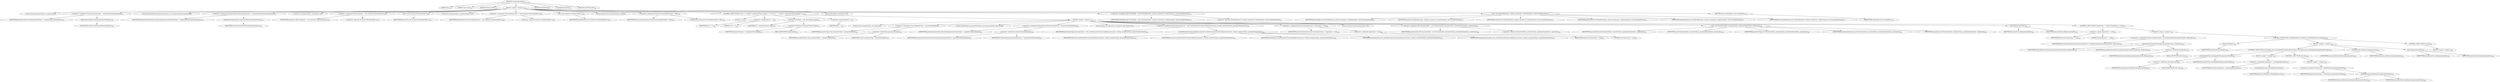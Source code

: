digraph "createMethodInfo" {  
"666" [label = <(METHOD,createMethodInfo)<SUB>233</SUB>> ]
"28" [label = <(PARAM,this)<SUB>233</SUB>> ]
"667" [label = <(PARAM,Class clazz)<SUB>233</SUB>> ]
"668" [label = <(PARAM,Method method)<SUB>233</SUB>> ]
"669" [label = <(BLOCK,&lt;empty&gt;,&lt;empty&gt;)<SUB>233</SUB>> ]
"670" [label = <(LOCAL,Class[] parameterTypes: java.lang.Class[])> ]
"671" [label = <(&lt;operator&gt;.assignment,Class[] parameterTypes = method.getParameterTypes())<SUB>234</SUB>> ]
"672" [label = <(IDENTIFIER,parameterTypes,Class[] parameterTypes = method.getParameterTypes())<SUB>234</SUB>> ]
"673" [label = <(getParameterTypes,method.getParameterTypes())<SUB>234</SUB>> ]
"674" [label = <(IDENTIFIER,method,method.getParameterTypes())<SUB>234</SUB>> ]
"675" [label = <(LOCAL,Annotation[][] parametersAnnotations: java.lang.annotation.Annotation[][])> ]
"676" [label = <(&lt;operator&gt;.assignment,Annotation[][] parametersAnnotations = method.getParameterAnnotations())<SUB>235</SUB>> ]
"677" [label = <(IDENTIFIER,parametersAnnotations,Annotation[][] parametersAnnotations = method.getParameterAnnotations())<SUB>235</SUB>> ]
"678" [label = <(getParameterAnnotations,method.getParameterAnnotations())<SUB>235</SUB>> ]
"679" [label = <(IDENTIFIER,method,method.getParameterAnnotations())<SUB>235</SUB>> ]
"24" [label = <(LOCAL,List&lt;ParameterInfo&gt; parameters: ANY)> ]
"680" [label = <(&lt;operator&gt;.assignment,ANY parameters = new ArrayList&lt;ParameterInfo&gt;())<SUB>237</SUB>> ]
"681" [label = <(IDENTIFIER,parameters,ANY parameters = new ArrayList&lt;ParameterInfo&gt;())<SUB>237</SUB>> ]
"682" [label = <(&lt;operator&gt;.alloc,new ArrayList&lt;ParameterInfo&gt;())<SUB>237</SUB>> ]
"683" [label = <(&lt;init&gt;,new ArrayList&lt;ParameterInfo&gt;())<SUB>237</SUB>> ]
"23" [label = <(IDENTIFIER,parameters,new ArrayList&lt;ParameterInfo&gt;())<SUB>237</SUB>> ]
"26" [label = <(LOCAL,List&lt;ParameterInfo&gt; bodyParameters: ANY)> ]
"684" [label = <(&lt;operator&gt;.assignment,ANY bodyParameters = new ArrayList&lt;ParameterInfo&gt;())<SUB>238</SUB>> ]
"685" [label = <(IDENTIFIER,bodyParameters,ANY bodyParameters = new ArrayList&lt;ParameterInfo&gt;())<SUB>238</SUB>> ]
"686" [label = <(&lt;operator&gt;.alloc,new ArrayList&lt;ParameterInfo&gt;())<SUB>238</SUB>> ]
"687" [label = <(&lt;init&gt;,new ArrayList&lt;ParameterInfo&gt;())<SUB>238</SUB>> ]
"25" [label = <(IDENTIFIER,bodyParameters,new ArrayList&lt;ParameterInfo&gt;())<SUB>238</SUB>> ]
"688" [label = <(LOCAL,boolean hasCustomAnnotation: boolean)> ]
"689" [label = <(&lt;operator&gt;.assignment,boolean hasCustomAnnotation = false)<SUB>240</SUB>> ]
"690" [label = <(IDENTIFIER,hasCustomAnnotation,boolean hasCustomAnnotation = false)<SUB>240</SUB>> ]
"691" [label = <(LITERAL,false,boolean hasCustomAnnotation = false)<SUB>240</SUB>> ]
"692" [label = <(CONTROL_STRUCTURE,for (int i = 0; Some(i &lt; parameterTypes.length); i++),for (int i = 0; Some(i &lt; parameterTypes.length); i++))<SUB>241</SUB>> ]
"693" [label = <(LOCAL,int i: int)> ]
"694" [label = <(&lt;operator&gt;.assignment,int i = 0)<SUB>241</SUB>> ]
"695" [label = <(IDENTIFIER,i,int i = 0)<SUB>241</SUB>> ]
"696" [label = <(LITERAL,0,int i = 0)<SUB>241</SUB>> ]
"697" [label = <(&lt;operator&gt;.lessThan,i &lt; parameterTypes.length)<SUB>241</SUB>> ]
"698" [label = <(IDENTIFIER,i,i &lt; parameterTypes.length)<SUB>241</SUB>> ]
"699" [label = <(&lt;operator&gt;.fieldAccess,parameterTypes.length)<SUB>241</SUB>> ]
"700" [label = <(IDENTIFIER,parameterTypes,i &lt; parameterTypes.length)<SUB>241</SUB>> ]
"701" [label = <(FIELD_IDENTIFIER,length,length)<SUB>241</SUB>> ]
"702" [label = <(&lt;operator&gt;.postIncrement,i++)<SUB>241</SUB>> ]
"703" [label = <(IDENTIFIER,i,i++)<SUB>241</SUB>> ]
"704" [label = <(BLOCK,&lt;empty&gt;,&lt;empty&gt;)<SUB>241</SUB>> ]
"705" [label = <(LOCAL,Class parameterType: java.lang.Class)> ]
"706" [label = <(&lt;operator&gt;.assignment,Class parameterType = parameterTypes[i])<SUB>242</SUB>> ]
"707" [label = <(IDENTIFIER,parameterType,Class parameterType = parameterTypes[i])<SUB>242</SUB>> ]
"708" [label = <(&lt;operator&gt;.indexAccess,parameterTypes[i])<SUB>242</SUB>> ]
"709" [label = <(IDENTIFIER,parameterTypes,Class parameterType = parameterTypes[i])<SUB>242</SUB>> ]
"710" [label = <(IDENTIFIER,i,Class parameterType = parameterTypes[i])<SUB>242</SUB>> ]
"711" [label = <(LOCAL,Annotation[] parameterAnnotations: java.lang.annotation.Annotation[])> ]
"712" [label = <(&lt;operator&gt;.assignment,Annotation[] parameterAnnotations = parametersAnnotations[i])<SUB>243</SUB>> ]
"713" [label = <(IDENTIFIER,parameterAnnotations,Annotation[] parameterAnnotations = parametersAnnotations[i])<SUB>243</SUB>> ]
"714" [label = <(&lt;operator&gt;.indexAccess,parametersAnnotations[i])<SUB>243</SUB>> ]
"715" [label = <(IDENTIFIER,parametersAnnotations,Annotation[] parameterAnnotations = parametersAnnotations[i])<SUB>243</SUB>> ]
"716" [label = <(IDENTIFIER,i,Annotation[] parameterAnnotations = parametersAnnotations[i])<SUB>243</SUB>> ]
"717" [label = <(LOCAL,Expression expression: org.apache.camel.Expression)> ]
"718" [label = <(&lt;operator&gt;.assignment,Expression expression = this.createParameterUnmarshalExpression(clazz, method, parameterType, parameterAnnotations))<SUB>244</SUB>> ]
"719" [label = <(IDENTIFIER,expression,Expression expression = this.createParameterUnmarshalExpression(clazz, method, parameterType, parameterAnnotations))<SUB>244</SUB>> ]
"720" [label = <(createParameterUnmarshalExpression,this.createParameterUnmarshalExpression(clazz, method, parameterType, parameterAnnotations))<SUB>244</SUB>> ]
"27" [label = <(IDENTIFIER,this,this.createParameterUnmarshalExpression(clazz, method, parameterType, parameterAnnotations))<SUB>244</SUB>> ]
"721" [label = <(IDENTIFIER,clazz,this.createParameterUnmarshalExpression(clazz, method, parameterType, parameterAnnotations))<SUB>244</SUB>> ]
"722" [label = <(IDENTIFIER,method,this.createParameterUnmarshalExpression(clazz, method, parameterType, parameterAnnotations))<SUB>244</SUB>> ]
"723" [label = <(IDENTIFIER,parameterType,this.createParameterUnmarshalExpression(clazz, method, parameterType, parameterAnnotations))<SUB>244</SUB>> ]
"724" [label = <(IDENTIFIER,parameterAnnotations,this.createParameterUnmarshalExpression(clazz, method, parameterType, parameterAnnotations))<SUB>245</SUB>> ]
"725" [label = <(&lt;operators&gt;.assignmentOr,hasCustomAnnotation |= expression != null)<SUB>246</SUB>> ]
"726" [label = <(IDENTIFIER,hasCustomAnnotation,hasCustomAnnotation |= expression != null)<SUB>246</SUB>> ]
"727" [label = <(&lt;operator&gt;.notEquals,expression != null)<SUB>246</SUB>> ]
"728" [label = <(IDENTIFIER,expression,expression != null)<SUB>246</SUB>> ]
"729" [label = <(LITERAL,null,expression != null)<SUB>246</SUB>> ]
"30" [label = <(LOCAL,ParameterInfo parameterInfo: ANY)> ]
"730" [label = <(&lt;operator&gt;.assignment,ANY parameterInfo = new ParameterInfo(i, parameterType, parameterAnnotations, expression))<SUB>248</SUB>> ]
"731" [label = <(IDENTIFIER,parameterInfo,ANY parameterInfo = new ParameterInfo(i, parameterType, parameterAnnotations, expression))<SUB>248</SUB>> ]
"732" [label = <(&lt;operator&gt;.alloc,new ParameterInfo(i, parameterType, parameterAnnotations, expression))<SUB>248</SUB>> ]
"733" [label = <(&lt;init&gt;,new ParameterInfo(i, parameterType, parameterAnnotations, expression))<SUB>248</SUB>> ]
"29" [label = <(IDENTIFIER,parameterInfo,new ParameterInfo(i, parameterType, parameterAnnotations, expression))<SUB>248</SUB>> ]
"734" [label = <(IDENTIFIER,i,new ParameterInfo(i, parameterType, parameterAnnotations, expression))<SUB>248</SUB>> ]
"735" [label = <(IDENTIFIER,parameterType,new ParameterInfo(i, parameterType, parameterAnnotations, expression))<SUB>248</SUB>> ]
"736" [label = <(IDENTIFIER,parameterAnnotations,new ParameterInfo(i, parameterType, parameterAnnotations, expression))<SUB>248</SUB>> ]
"737" [label = <(IDENTIFIER,expression,new ParameterInfo(i, parameterType, parameterAnnotations, expression))<SUB>249</SUB>> ]
"738" [label = <(add,add(parameterInfo))<SUB>250</SUB>> ]
"739" [label = <(IDENTIFIER,parameters,add(parameterInfo))<SUB>250</SUB>> ]
"740" [label = <(IDENTIFIER,parameterInfo,add(parameterInfo))<SUB>250</SUB>> ]
"741" [label = <(CONTROL_STRUCTURE,if (expression == null),if (expression == null))<SUB>252</SUB>> ]
"742" [label = <(&lt;operator&gt;.equals,expression == null)<SUB>252</SUB>> ]
"743" [label = <(IDENTIFIER,expression,expression == null)<SUB>252</SUB>> ]
"744" [label = <(LITERAL,null,expression == null)<SUB>252</SUB>> ]
"745" [label = <(BLOCK,&lt;empty&gt;,&lt;empty&gt;)<SUB>252</SUB>> ]
"746" [label = <(&lt;operators&gt;.assignmentOr,hasCustomAnnotation |= hasAnnotation(parameterAnnotations, Body.class))<SUB>253</SUB>> ]
"747" [label = <(IDENTIFIER,hasCustomAnnotation,hasCustomAnnotation |= hasAnnotation(parameterAnnotations, Body.class))<SUB>253</SUB>> ]
"748" [label = <(hasAnnotation,hasAnnotation(parameterAnnotations, Body.class))<SUB>253</SUB>> ]
"749" [label = <(IDENTIFIER,ObjectHelper,hasAnnotation(parameterAnnotations, Body.class))<SUB>253</SUB>> ]
"750" [label = <(IDENTIFIER,parameterAnnotations,hasAnnotation(parameterAnnotations, Body.class))<SUB>253</SUB>> ]
"751" [label = <(&lt;operator&gt;.fieldAccess,Body.class)<SUB>253</SUB>> ]
"752" [label = <(IDENTIFIER,Body,hasAnnotation(parameterAnnotations, Body.class))<SUB>253</SUB>> ]
"753" [label = <(FIELD_IDENTIFIER,class,class)<SUB>253</SUB>> ]
"754" [label = <(CONTROL_STRUCTURE,if (bodyParameters.isEmpty()),if (bodyParameters.isEmpty()))<SUB>254</SUB>> ]
"755" [label = <(isEmpty,isEmpty())<SUB>254</SUB>> ]
"756" [label = <(IDENTIFIER,bodyParameters,isEmpty())<SUB>254</SUB>> ]
"757" [label = <(BLOCK,&lt;empty&gt;,&lt;empty&gt;)<SUB>254</SUB>> ]
"758" [label = <(CONTROL_STRUCTURE,if (Exchange.class.isAssignableFrom(parameterType)),if (Exchange.class.isAssignableFrom(parameterType)))<SUB>256</SUB>> ]
"759" [label = <(isAssignableFrom,isAssignableFrom(parameterType))<SUB>256</SUB>> ]
"760" [label = <(&lt;operator&gt;.fieldAccess,Exchange.class)<SUB>256</SUB>> ]
"761" [label = <(IDENTIFIER,Exchange,isAssignableFrom(parameterType))<SUB>256</SUB>> ]
"762" [label = <(FIELD_IDENTIFIER,class,class)<SUB>256</SUB>> ]
"763" [label = <(IDENTIFIER,parameterType,isAssignableFrom(parameterType))<SUB>256</SUB>> ]
"764" [label = <(BLOCK,&lt;empty&gt;,&lt;empty&gt;)<SUB>256</SUB>> ]
"765" [label = <(&lt;operator&gt;.assignment,expression = exchangeExpression())<SUB>257</SUB>> ]
"766" [label = <(IDENTIFIER,expression,expression = exchangeExpression())<SUB>257</SUB>> ]
"767" [label = <(exchangeExpression,exchangeExpression())<SUB>257</SUB>> ]
"768" [label = <(IDENTIFIER,ExpressionBuilder,exchangeExpression())<SUB>257</SUB>> ]
"769" [label = <(CONTROL_STRUCTURE,else,else)<SUB>258</SUB>> ]
"770" [label = <(BLOCK,&lt;empty&gt;,&lt;empty&gt;)<SUB>258</SUB>> ]
"771" [label = <(&lt;operator&gt;.assignment,expression = bodyExpression(parameterType))<SUB>259</SUB>> ]
"772" [label = <(IDENTIFIER,expression,expression = bodyExpression(parameterType))<SUB>259</SUB>> ]
"773" [label = <(bodyExpression,bodyExpression(parameterType))<SUB>259</SUB>> ]
"774" [label = <(IDENTIFIER,ExpressionBuilder,bodyExpression(parameterType))<SUB>259</SUB>> ]
"775" [label = <(IDENTIFIER,parameterType,bodyExpression(parameterType))<SUB>259</SUB>> ]
"776" [label = <(setExpression,setExpression(expression))<SUB>261</SUB>> ]
"777" [label = <(IDENTIFIER,parameterInfo,setExpression(expression))<SUB>261</SUB>> ]
"778" [label = <(IDENTIFIER,expression,setExpression(expression))<SUB>261</SUB>> ]
"779" [label = <(add,add(parameterInfo))<SUB>262</SUB>> ]
"780" [label = <(IDENTIFIER,bodyParameters,add(parameterInfo))<SUB>262</SUB>> ]
"781" [label = <(IDENTIFIER,parameterInfo,add(parameterInfo))<SUB>262</SUB>> ]
"782" [label = <(CONTROL_STRUCTURE,else,else)<SUB>263</SUB>> ]
"783" [label = <(BLOCK,&lt;empty&gt;,&lt;empty&gt;)<SUB>263</SUB>> ]
"32" [label = <(LOCAL,MethodInfo methodInfo: ANY)> ]
"784" [label = <(&lt;operator&gt;.assignment,ANY methodInfo = new MethodInfo(clazz, method, parameters, bodyParameters, hasCustomAnnotation))<SUB>277</SUB>> ]
"785" [label = <(IDENTIFIER,methodInfo,ANY methodInfo = new MethodInfo(clazz, method, parameters, bodyParameters, hasCustomAnnotation))<SUB>277</SUB>> ]
"786" [label = <(&lt;operator&gt;.alloc,new MethodInfo(clazz, method, parameters, bodyParameters, hasCustomAnnotation))<SUB>277</SUB>> ]
"787" [label = <(&lt;init&gt;,new MethodInfo(clazz, method, parameters, bodyParameters, hasCustomAnnotation))<SUB>277</SUB>> ]
"31" [label = <(IDENTIFIER,methodInfo,new MethodInfo(clazz, method, parameters, bodyParameters, hasCustomAnnotation))<SUB>277</SUB>> ]
"788" [label = <(IDENTIFIER,clazz,new MethodInfo(clazz, method, parameters, bodyParameters, hasCustomAnnotation))<SUB>277</SUB>> ]
"789" [label = <(IDENTIFIER,method,new MethodInfo(clazz, method, parameters, bodyParameters, hasCustomAnnotation))<SUB>277</SUB>> ]
"790" [label = <(IDENTIFIER,parameters,new MethodInfo(clazz, method, parameters, bodyParameters, hasCustomAnnotation))<SUB>277</SUB>> ]
"791" [label = <(IDENTIFIER,bodyParameters,new MethodInfo(clazz, method, parameters, bodyParameters, hasCustomAnnotation))<SUB>277</SUB>> ]
"792" [label = <(IDENTIFIER,hasCustomAnnotation,new MethodInfo(clazz, method, parameters, bodyParameters, hasCustomAnnotation))<SUB>277</SUB>> ]
"793" [label = <(RETURN,return methodInfo;,return methodInfo;)<SUB>278</SUB>> ]
"794" [label = <(IDENTIFIER,methodInfo,return methodInfo;)<SUB>278</SUB>> ]
"795" [label = <(MODIFIER,PROTECTED)> ]
"796" [label = <(MODIFIER,VIRTUAL)> ]
"797" [label = <(METHOD_RETURN,ANY)<SUB>233</SUB>> ]
  "666" -> "28" 
  "666" -> "667" 
  "666" -> "668" 
  "666" -> "669" 
  "666" -> "795" 
  "666" -> "796" 
  "666" -> "797" 
  "669" -> "670" 
  "669" -> "671" 
  "669" -> "675" 
  "669" -> "676" 
  "669" -> "24" 
  "669" -> "680" 
  "669" -> "683" 
  "669" -> "26" 
  "669" -> "684" 
  "669" -> "687" 
  "669" -> "688" 
  "669" -> "689" 
  "669" -> "692" 
  "669" -> "32" 
  "669" -> "784" 
  "669" -> "787" 
  "669" -> "793" 
  "671" -> "672" 
  "671" -> "673" 
  "673" -> "674" 
  "676" -> "677" 
  "676" -> "678" 
  "678" -> "679" 
  "680" -> "681" 
  "680" -> "682" 
  "683" -> "23" 
  "684" -> "685" 
  "684" -> "686" 
  "687" -> "25" 
  "689" -> "690" 
  "689" -> "691" 
  "692" -> "693" 
  "692" -> "694" 
  "692" -> "697" 
  "692" -> "702" 
  "692" -> "704" 
  "694" -> "695" 
  "694" -> "696" 
  "697" -> "698" 
  "697" -> "699" 
  "699" -> "700" 
  "699" -> "701" 
  "702" -> "703" 
  "704" -> "705" 
  "704" -> "706" 
  "704" -> "711" 
  "704" -> "712" 
  "704" -> "717" 
  "704" -> "718" 
  "704" -> "725" 
  "704" -> "30" 
  "704" -> "730" 
  "704" -> "733" 
  "704" -> "738" 
  "704" -> "741" 
  "706" -> "707" 
  "706" -> "708" 
  "708" -> "709" 
  "708" -> "710" 
  "712" -> "713" 
  "712" -> "714" 
  "714" -> "715" 
  "714" -> "716" 
  "718" -> "719" 
  "718" -> "720" 
  "720" -> "27" 
  "720" -> "721" 
  "720" -> "722" 
  "720" -> "723" 
  "720" -> "724" 
  "725" -> "726" 
  "725" -> "727" 
  "727" -> "728" 
  "727" -> "729" 
  "730" -> "731" 
  "730" -> "732" 
  "733" -> "29" 
  "733" -> "734" 
  "733" -> "735" 
  "733" -> "736" 
  "733" -> "737" 
  "738" -> "739" 
  "738" -> "740" 
  "741" -> "742" 
  "741" -> "745" 
  "742" -> "743" 
  "742" -> "744" 
  "745" -> "746" 
  "745" -> "754" 
  "746" -> "747" 
  "746" -> "748" 
  "748" -> "749" 
  "748" -> "750" 
  "748" -> "751" 
  "751" -> "752" 
  "751" -> "753" 
  "754" -> "755" 
  "754" -> "757" 
  "754" -> "782" 
  "755" -> "756" 
  "757" -> "758" 
  "757" -> "776" 
  "757" -> "779" 
  "758" -> "759" 
  "758" -> "764" 
  "758" -> "769" 
  "759" -> "760" 
  "759" -> "763" 
  "760" -> "761" 
  "760" -> "762" 
  "764" -> "765" 
  "765" -> "766" 
  "765" -> "767" 
  "767" -> "768" 
  "769" -> "770" 
  "770" -> "771" 
  "771" -> "772" 
  "771" -> "773" 
  "773" -> "774" 
  "773" -> "775" 
  "776" -> "777" 
  "776" -> "778" 
  "779" -> "780" 
  "779" -> "781" 
  "782" -> "783" 
  "784" -> "785" 
  "784" -> "786" 
  "787" -> "31" 
  "787" -> "788" 
  "787" -> "789" 
  "787" -> "790" 
  "787" -> "791" 
  "787" -> "792" 
  "793" -> "794" 
}
